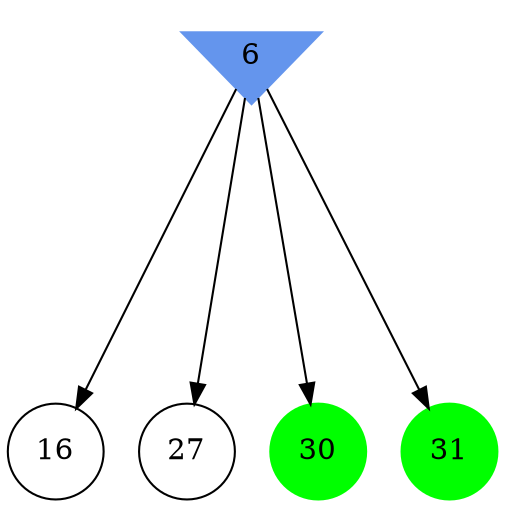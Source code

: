digraph brain {
	ranksep=2.0;
	6 [shape=invtriangle,style=filled,color=cornflowerblue];
	16 [shape=circle,color=black];
	27 [shape=circle,color=black];
	30 [shape=circle,style=filled,color=green];
	31 [shape=circle,style=filled,color=green];
	6	->	16;
	6	->	27;
	6	->	31;
	6	->	30;
	{ rank=same; 6; }
	{ rank=same; 16; 27; }
	{ rank=same; 30; 31; }
}
